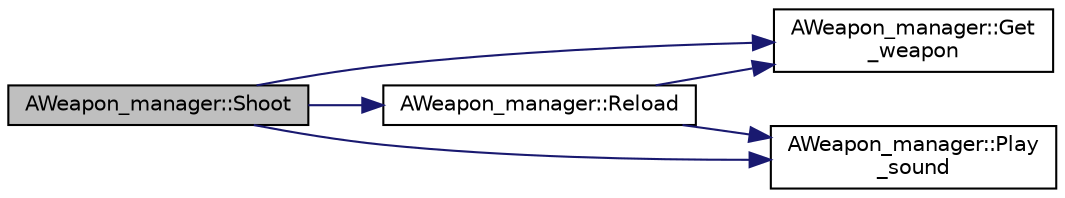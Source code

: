 digraph "AWeapon_manager::Shoot"
{
 // LATEX_PDF_SIZE
  edge [fontname="Helvetica",fontsize="10",labelfontname="Helvetica",labelfontsize="10"];
  node [fontname="Helvetica",fontsize="10",shape=record];
  rankdir="LR";
  Node1 [label="AWeapon_manager::Shoot",height=0.2,width=0.4,color="black", fillcolor="grey75", style="filled", fontcolor="black",tooltip="발사"];
  Node1 -> Node2 [color="midnightblue",fontsize="10",style="solid",fontname="Helvetica"];
  Node2 [label="AWeapon_manager::Get\l_weapon",height=0.2,width=0.4,color="black", fillcolor="white", style="filled",URL="$class_a_weapon__manager.html#a24bc84ec406d1277dd5561e8fdfd67b7",tooltip="현재 착용 중인 무기를 갖고옴"];
  Node1 -> Node3 [color="midnightblue",fontsize="10",style="solid",fontname="Helvetica"];
  Node3 [label="AWeapon_manager::Play\l_sound",height=0.2,width=0.4,color="black", fillcolor="white", style="filled",URL="$class_a_weapon__manager.html#a54f9e6c69762053e7dc5d7025c169d71",tooltip="소리 재생을 해주는 함수"];
  Node1 -> Node4 [color="midnightblue",fontsize="10",style="solid",fontname="Helvetica"];
  Node4 [label="AWeapon_manager::Reload",height=0.2,width=0.4,color="black", fillcolor="white", style="filled",URL="$class_a_weapon__manager.html#a9f56424ad5a3e32cf8c3524e917e3a0e",tooltip="재장전"];
  Node4 -> Node2 [color="midnightblue",fontsize="10",style="solid",fontname="Helvetica"];
  Node4 -> Node3 [color="midnightblue",fontsize="10",style="solid",fontname="Helvetica"];
}
